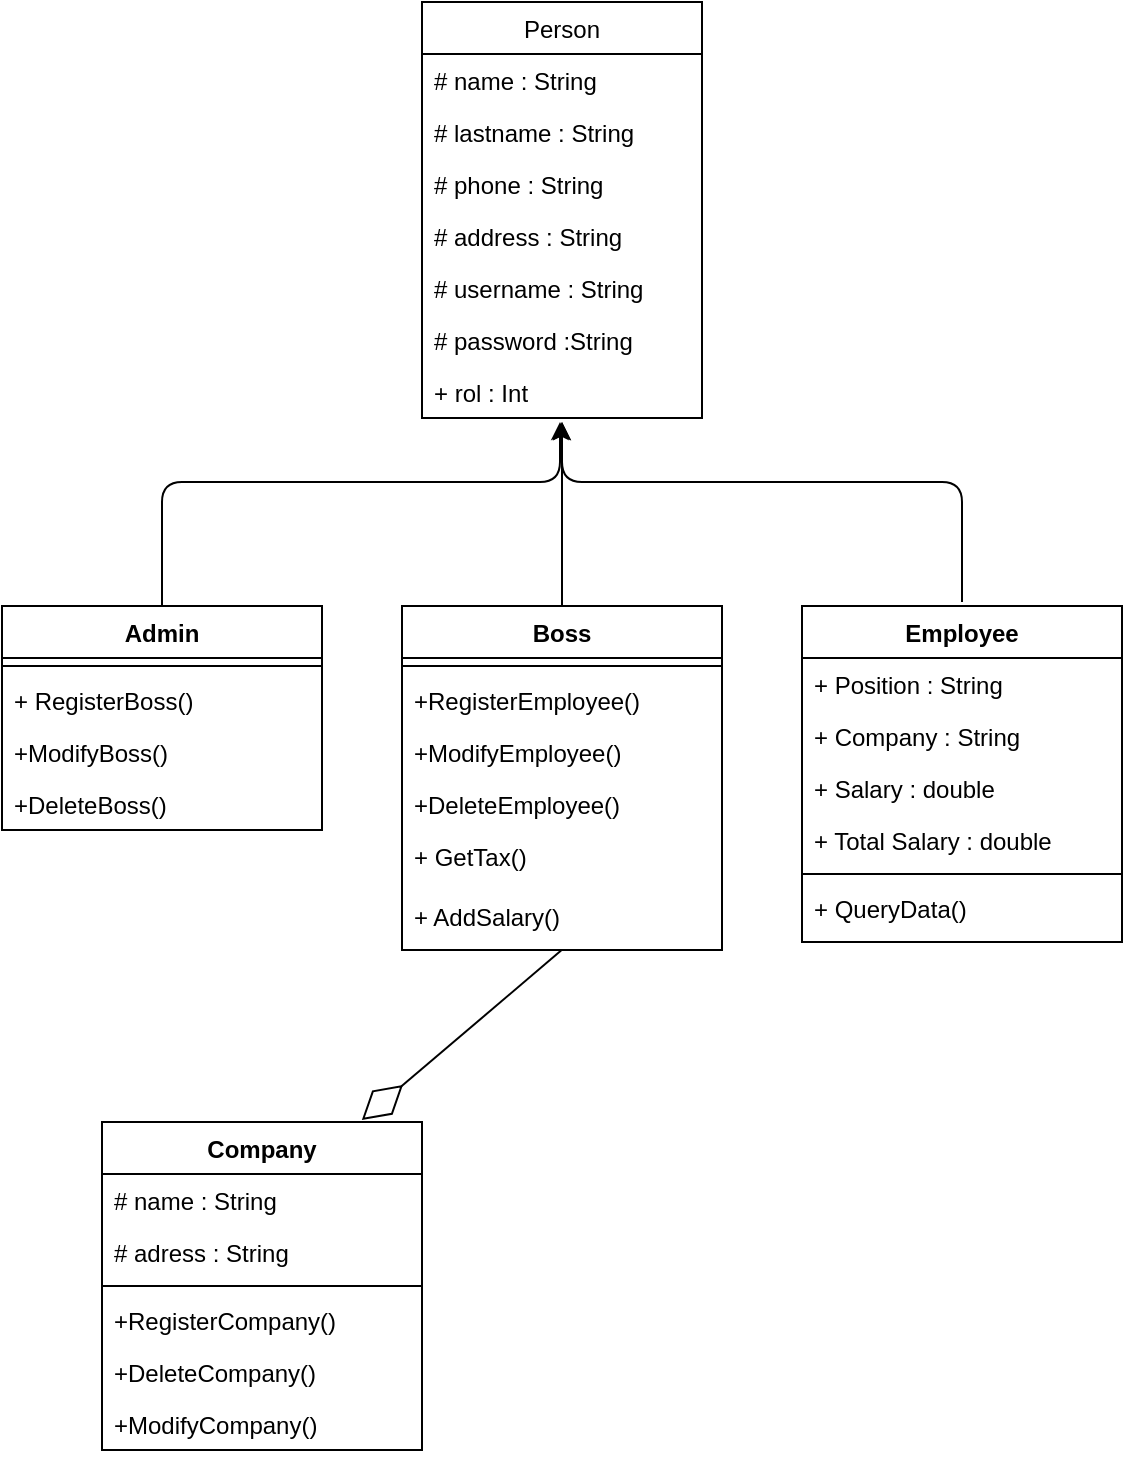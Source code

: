 <mxfile>
    <diagram id="NzO23G5btkiHiPuTZO9-" name="Página-1">
        <mxGraphModel dx="556" dy="234" grid="1" gridSize="10" guides="1" tooltips="1" connect="1" arrows="1" fold="1" page="1" pageScale="1" pageWidth="827" pageHeight="1169" math="0" shadow="0">
            <root>
                <mxCell id="0"/>
                <mxCell id="1" parent="0"/>
                <mxCell id="11" value="Person" style="swimlane;fontStyle=0;childLayout=stackLayout;horizontal=1;startSize=26;fillColor=none;horizontalStack=0;resizeParent=1;resizeParentMax=0;resizeLast=0;collapsible=1;marginBottom=0;" parent="1" vertex="1">
                    <mxGeometry x="290" y="20" width="140" height="208" as="geometry"/>
                </mxCell>
                <mxCell id="12" value="# name : String" style="text;strokeColor=none;fillColor=none;align=left;verticalAlign=top;spacingLeft=4;spacingRight=4;overflow=hidden;rotatable=0;points=[[0,0.5],[1,0.5]];portConstraint=eastwest;" parent="11" vertex="1">
                    <mxGeometry y="26" width="140" height="26" as="geometry"/>
                </mxCell>
                <mxCell id="13" value="# lastname : String" style="text;strokeColor=none;fillColor=none;align=left;verticalAlign=top;spacingLeft=4;spacingRight=4;overflow=hidden;rotatable=0;points=[[0,0.5],[1,0.5]];portConstraint=eastwest;" parent="11" vertex="1">
                    <mxGeometry y="52" width="140" height="26" as="geometry"/>
                </mxCell>
                <mxCell id="14" value="# phone : String" style="text;strokeColor=none;fillColor=none;align=left;verticalAlign=top;spacingLeft=4;spacingRight=4;overflow=hidden;rotatable=0;points=[[0,0.5],[1,0.5]];portConstraint=eastwest;" parent="11" vertex="1">
                    <mxGeometry y="78" width="140" height="26" as="geometry"/>
                </mxCell>
                <mxCell id="15" value="# address : String&#10;" style="text;strokeColor=none;fillColor=none;align=left;verticalAlign=top;spacingLeft=4;spacingRight=4;overflow=hidden;rotatable=0;points=[[0,0.5],[1,0.5]];portConstraint=eastwest;" parent="11" vertex="1">
                    <mxGeometry y="104" width="140" height="26" as="geometry"/>
                </mxCell>
                <mxCell id="16" value="# username : String" style="text;strokeColor=none;fillColor=none;align=left;verticalAlign=top;spacingLeft=4;spacingRight=4;overflow=hidden;rotatable=0;points=[[0,0.5],[1,0.5]];portConstraint=eastwest;" parent="11" vertex="1">
                    <mxGeometry y="130" width="140" height="26" as="geometry"/>
                </mxCell>
                <mxCell id="17" value="# password :String" style="text;strokeColor=none;fillColor=none;align=left;verticalAlign=top;spacingLeft=4;spacingRight=4;overflow=hidden;rotatable=0;points=[[0,0.5],[1,0.5]];portConstraint=eastwest;" parent="11" vertex="1">
                    <mxGeometry y="156" width="140" height="26" as="geometry"/>
                </mxCell>
                <mxCell id="51" value="+ rol : Int" style="text;strokeColor=none;fillColor=none;align=left;verticalAlign=top;spacingLeft=4;spacingRight=4;overflow=hidden;rotatable=0;points=[[0,0.5],[1,0.5]];portConstraint=eastwest;" parent="11" vertex="1">
                    <mxGeometry y="182" width="140" height="26" as="geometry"/>
                </mxCell>
                <mxCell id="3nnbYt0wM5I6aopVOdkv-41" style="edgeStyle=none;html=1;" parent="1" source="18" edge="1">
                    <mxGeometry relative="1" as="geometry">
                        <mxPoint x="359" y="230" as="targetPoint"/>
                        <Array as="points">
                            <mxPoint x="160" y="260"/>
                            <mxPoint x="359" y="260"/>
                        </Array>
                    </mxGeometry>
                </mxCell>
                <mxCell id="18" value="Admin&#10;" style="swimlane;fontStyle=1;align=center;verticalAlign=top;childLayout=stackLayout;horizontal=1;startSize=26;horizontalStack=0;resizeParent=1;resizeParentMax=0;resizeLast=0;collapsible=1;marginBottom=0;" parent="1" vertex="1">
                    <mxGeometry x="80" y="322" width="160" height="112" as="geometry"/>
                </mxCell>
                <mxCell id="20" value="" style="line;strokeWidth=1;fillColor=none;align=left;verticalAlign=middle;spacingTop=-1;spacingLeft=3;spacingRight=3;rotatable=0;labelPosition=right;points=[];portConstraint=eastwest;" parent="18" vertex="1">
                    <mxGeometry y="26" width="160" height="8" as="geometry"/>
                </mxCell>
                <mxCell id="21" value="+ RegisterBoss()" style="text;strokeColor=none;fillColor=none;align=left;verticalAlign=top;spacingLeft=4;spacingRight=4;overflow=hidden;rotatable=0;points=[[0,0.5],[1,0.5]];portConstraint=eastwest;" parent="18" vertex="1">
                    <mxGeometry y="34" width="160" height="26" as="geometry"/>
                </mxCell>
                <mxCell id="53" value="+ModifyBoss()" style="text;strokeColor=none;fillColor=none;align=left;verticalAlign=top;spacingLeft=4;spacingRight=4;overflow=hidden;rotatable=0;points=[[0,0.5],[1,0.5]];portConstraint=eastwest;" parent="18" vertex="1">
                    <mxGeometry y="60" width="160" height="26" as="geometry"/>
                </mxCell>
                <mxCell id="54" value="+DeleteBoss()" style="text;strokeColor=none;fillColor=none;align=left;verticalAlign=top;spacingLeft=4;spacingRight=4;overflow=hidden;rotatable=0;points=[[0,0.5],[1,0.5]];portConstraint=eastwest;" parent="18" vertex="1">
                    <mxGeometry y="86" width="160" height="26" as="geometry"/>
                </mxCell>
                <mxCell id="50" style="edgeStyle=none;html=1;" parent="1" source="22" edge="1">
                    <mxGeometry relative="1" as="geometry">
                        <mxPoint x="360" y="230" as="targetPoint"/>
                    </mxGeometry>
                </mxCell>
                <mxCell id="22" value="Boss" style="swimlane;fontStyle=1;align=center;verticalAlign=top;childLayout=stackLayout;horizontal=1;startSize=26;horizontalStack=0;resizeParent=1;resizeParentMax=0;resizeLast=0;collapsible=1;marginBottom=0;" parent="1" vertex="1">
                    <mxGeometry x="280" y="322" width="160" height="172" as="geometry"/>
                </mxCell>
                <mxCell id="24" value="" style="line;strokeWidth=1;fillColor=none;align=left;verticalAlign=middle;spacingTop=-1;spacingLeft=3;spacingRight=3;rotatable=0;labelPosition=right;points=[];portConstraint=eastwest;" parent="22" vertex="1">
                    <mxGeometry y="26" width="160" height="8" as="geometry"/>
                </mxCell>
                <mxCell id="29" value="+RegisterEmployee()" style="text;strokeColor=none;fillColor=none;align=left;verticalAlign=top;spacingLeft=4;spacingRight=4;overflow=hidden;rotatable=0;points=[[0,0.5],[1,0.5]];portConstraint=eastwest;" parent="22" vertex="1">
                    <mxGeometry y="34" width="160" height="26" as="geometry"/>
                </mxCell>
                <mxCell id="25" value="+ModifyEmployee()" style="text;strokeColor=none;fillColor=none;align=left;verticalAlign=top;spacingLeft=4;spacingRight=4;overflow=hidden;rotatable=0;points=[[0,0.5],[1,0.5]];portConstraint=eastwest;" parent="22" vertex="1">
                    <mxGeometry y="60" width="160" height="26" as="geometry"/>
                </mxCell>
                <mxCell id="55" value="+DeleteEmployee()" style="text;strokeColor=none;fillColor=none;align=left;verticalAlign=top;spacingLeft=4;spacingRight=4;overflow=hidden;rotatable=0;points=[[0,0.5],[1,0.5]];portConstraint=eastwest;" parent="22" vertex="1">
                    <mxGeometry y="86" width="160" height="26" as="geometry"/>
                </mxCell>
                <mxCell id="VblRovn50gWOkPnGwI0h-67" value="+ GetTax()" style="text;strokeColor=none;fillColor=none;align=left;verticalAlign=top;spacingLeft=4;spacingRight=4;overflow=hidden;rotatable=0;points=[[0,0.5],[1,0.5]];portConstraint=eastwest;" parent="22" vertex="1">
                    <mxGeometry y="112" width="160" height="30" as="geometry"/>
                </mxCell>
                <mxCell id="VblRovn50gWOkPnGwI0h-66" value="+ AddSalary()&#10;" style="text;strokeColor=none;fillColor=none;align=left;verticalAlign=top;spacingLeft=4;spacingRight=4;overflow=hidden;rotatable=0;points=[[0,0.5],[1,0.5]];portConstraint=eastwest;" parent="22" vertex="1">
                    <mxGeometry y="142" width="160" height="30" as="geometry"/>
                </mxCell>
                <mxCell id="45" style="edgeStyle=none;html=1;" parent="1" edge="1">
                    <mxGeometry relative="1" as="geometry">
                        <Array as="points">
                            <mxPoint x="560" y="260"/>
                            <mxPoint x="360" y="260"/>
                        </Array>
                        <mxPoint x="360" y="230" as="targetPoint"/>
                        <mxPoint x="560" y="320" as="sourcePoint"/>
                    </mxGeometry>
                </mxCell>
                <mxCell id="26" value="Employee" style="swimlane;fontStyle=1;align=center;verticalAlign=top;childLayout=stackLayout;horizontal=1;startSize=26;horizontalStack=0;resizeParent=1;resizeParentMax=0;resizeLast=0;collapsible=1;marginBottom=0;" parent="1" vertex="1">
                    <mxGeometry x="480" y="322" width="160" height="168" as="geometry"/>
                </mxCell>
                <mxCell id="27" value="+ Position : String" style="text;strokeColor=none;fillColor=none;align=left;verticalAlign=top;spacingLeft=4;spacingRight=4;overflow=hidden;rotatable=0;points=[[0,0.5],[1,0.5]];portConstraint=eastwest;" parent="26" vertex="1">
                    <mxGeometry y="26" width="160" height="26" as="geometry"/>
                </mxCell>
                <mxCell id="37" value="+ Company : String" style="text;strokeColor=none;fillColor=none;align=left;verticalAlign=top;spacingLeft=4;spacingRight=4;overflow=hidden;rotatable=0;points=[[0,0.5],[1,0.5]];portConstraint=eastwest;" parent="26" vertex="1">
                    <mxGeometry y="52" width="160" height="26" as="geometry"/>
                </mxCell>
                <mxCell id="3nnbYt0wM5I6aopVOdkv-55" value="+ Salary : double" style="text;strokeColor=none;fillColor=none;align=left;verticalAlign=top;spacingLeft=4;spacingRight=4;overflow=hidden;rotatable=0;points=[[0,0.5],[1,0.5]];portConstraint=eastwest;" parent="26" vertex="1">
                    <mxGeometry y="78" width="160" height="26" as="geometry"/>
                </mxCell>
                <mxCell id="3nnbYt0wM5I6aopVOdkv-56" value="+ Total Salary : double&#10;" style="text;strokeColor=none;fillColor=none;align=left;verticalAlign=top;spacingLeft=4;spacingRight=4;overflow=hidden;rotatable=0;points=[[0,0.5],[1,0.5]];portConstraint=eastwest;" parent="26" vertex="1">
                    <mxGeometry y="104" width="160" height="26" as="geometry"/>
                </mxCell>
                <mxCell id="28" value="" style="line;strokeWidth=1;fillColor=none;align=left;verticalAlign=middle;spacingTop=-1;spacingLeft=3;spacingRight=3;rotatable=0;labelPosition=right;points=[];portConstraint=eastwest;" parent="26" vertex="1">
                    <mxGeometry y="130" width="160" height="8" as="geometry"/>
                </mxCell>
                <mxCell id="52" value="+ QueryData()&#10;" style="text;strokeColor=none;fillColor=none;align=left;verticalAlign=top;spacingLeft=4;spacingRight=4;overflow=hidden;rotatable=0;points=[[0,0.5],[1,0.5]];portConstraint=eastwest;" parent="26" vertex="1">
                    <mxGeometry y="138" width="160" height="30" as="geometry"/>
                </mxCell>
                <mxCell id="56" value="Company" style="swimlane;fontStyle=1;align=center;verticalAlign=top;childLayout=stackLayout;horizontal=1;startSize=26;horizontalStack=0;resizeParent=1;resizeParentMax=0;resizeLast=0;collapsible=1;marginBottom=0;" parent="1" vertex="1">
                    <mxGeometry x="130" y="580" width="160" height="164" as="geometry"/>
                </mxCell>
                <mxCell id="61" value="# name : String" style="text;strokeColor=none;fillColor=none;align=left;verticalAlign=top;spacingLeft=4;spacingRight=4;overflow=hidden;rotatable=0;points=[[0,0.5],[1,0.5]];portConstraint=eastwest;" parent="56" vertex="1">
                    <mxGeometry y="26" width="160" height="26" as="geometry"/>
                </mxCell>
                <mxCell id="63" value="# adress : String" style="text;strokeColor=none;fillColor=none;align=left;verticalAlign=top;spacingLeft=4;spacingRight=4;overflow=hidden;rotatable=0;points=[[0,0.5],[1,0.5]];portConstraint=eastwest;" parent="56" vertex="1">
                    <mxGeometry y="52" width="160" height="26" as="geometry"/>
                </mxCell>
                <mxCell id="58" value="" style="line;strokeWidth=1;fillColor=none;align=left;verticalAlign=middle;spacingTop=-1;spacingLeft=3;spacingRight=3;rotatable=0;labelPosition=right;points=[];portConstraint=eastwest;" parent="56" vertex="1">
                    <mxGeometry y="78" width="160" height="8" as="geometry"/>
                </mxCell>
                <mxCell id="64" value="+RegisterCompany()" style="text;strokeColor=none;fillColor=none;align=left;verticalAlign=top;spacingLeft=4;spacingRight=4;overflow=hidden;rotatable=0;points=[[0,0.5],[1,0.5]];portConstraint=eastwest;" parent="56" vertex="1">
                    <mxGeometry y="86" width="160" height="26" as="geometry"/>
                </mxCell>
                <mxCell id="66" value="+DeleteCompany()" style="text;strokeColor=none;fillColor=none;align=left;verticalAlign=top;spacingLeft=4;spacingRight=4;overflow=hidden;rotatable=0;points=[[0,0.5],[1,0.5]];portConstraint=eastwest;" parent="56" vertex="1">
                    <mxGeometry y="112" width="160" height="26" as="geometry"/>
                </mxCell>
                <mxCell id="65" value="+ModifyCompany()" style="text;strokeColor=none;fillColor=none;align=left;verticalAlign=top;spacingLeft=4;spacingRight=4;overflow=hidden;rotatable=0;points=[[0,0.5],[1,0.5]];portConstraint=eastwest;" parent="56" vertex="1">
                    <mxGeometry y="138" width="160" height="26" as="geometry"/>
                </mxCell>
                <mxCell id="60" value="" style="endArrow=diamondThin;endFill=0;endSize=24;html=1;exitX=0.499;exitY=1.001;exitDx=0;exitDy=0;exitPerimeter=0;entryX=0.812;entryY=-0.006;entryDx=0;entryDy=0;entryPerimeter=0;" parent="1" source="VblRovn50gWOkPnGwI0h-66" target="56" edge="1">
                    <mxGeometry width="160" relative="1" as="geometry">
                        <mxPoint x="330" y="600" as="sourcePoint"/>
                        <mxPoint x="250" y="540" as="targetPoint"/>
                    </mxGeometry>
                </mxCell>
            </root>
        </mxGraphModel>
    </diagram>
    <diagram id="7fle8hEk95ocYPbdll1H" name="Página-2">
        <mxGraphModel dx="556" dy="234" grid="1" gridSize="10" guides="1" tooltips="1" connect="1" arrows="1" fold="1" page="1" pageScale="1" pageWidth="827" pageHeight="1169" math="0" shadow="0">
            <root>
                <mxCell id="nxXbQxOw9oa9xrvu3MUX-0"/>
                <mxCell id="nxXbQxOw9oa9xrvu3MUX-1" parent="nxXbQxOw9oa9xrvu3MUX-0"/>
                <mxCell id="qMTqW4sEs_KL41nD2hUk-9" style="edgeStyle=none;html=1;entryX=0;entryY=0.5;entryDx=0;entryDy=0;" parent="nxXbQxOw9oa9xrvu3MUX-1" source="ymqUc1xTzPz8DuNxci5a-9" target="ymqUc1xTzPz8DuNxci5a-41" edge="1">
                    <mxGeometry relative="1" as="geometry"/>
                </mxCell>
                <mxCell id="ymqUc1xTzPz8DuNxci5a-9" value="Admin&#10;" style="swimlane;fontStyle=1;align=center;verticalAlign=top;childLayout=stackLayout;horizontal=1;startSize=26;horizontalStack=0;resizeParent=1;resizeParentMax=0;resizeLast=0;collapsible=1;marginBottom=0;" parent="nxXbQxOw9oa9xrvu3MUX-1" vertex="1">
                    <mxGeometry x="170" y="150" width="160" height="104" as="geometry"/>
                </mxCell>
                <mxCell id="ymqUc1xTzPz8DuNxci5a-11" value="+ RegisterBoss()" style="text;strokeColor=none;fillColor=none;align=left;verticalAlign=top;spacingLeft=4;spacingRight=4;overflow=hidden;rotatable=0;points=[[0,0.5],[1,0.5]];portConstraint=eastwest;" parent="ymqUc1xTzPz8DuNxci5a-9" vertex="1">
                    <mxGeometry y="26" width="160" height="26" as="geometry"/>
                </mxCell>
                <mxCell id="ymqUc1xTzPz8DuNxci5a-12" value="+ ModifyBoss()" style="text;strokeColor=none;fillColor=none;align=left;verticalAlign=top;spacingLeft=4;spacingRight=4;overflow=hidden;rotatable=0;points=[[0,0.5],[1,0.5]];portConstraint=eastwest;" parent="ymqUc1xTzPz8DuNxci5a-9" vertex="1">
                    <mxGeometry y="52" width="160" height="26" as="geometry"/>
                </mxCell>
                <mxCell id="ymqUc1xTzPz8DuNxci5a-13" value="+ DeleteBoss()" style="text;strokeColor=none;fillColor=none;align=left;verticalAlign=top;spacingLeft=4;spacingRight=4;overflow=hidden;rotatable=0;points=[[0,0.5],[1,0.5]];portConstraint=eastwest;" parent="ymqUc1xTzPz8DuNxci5a-9" vertex="1">
                    <mxGeometry y="78" width="160" height="26" as="geometry"/>
                </mxCell>
                <mxCell id="ymqUc1xTzPz8DuNxci5a-48" style="edgeStyle=none;html=1;entryX=0.5;entryY=0;entryDx=0;entryDy=0;exitX=-0.031;exitY=0;exitDx=0;exitDy=0;exitPerimeter=0;" parent="ymqUc1xTzPz8DuNxci5a-9" source="ymqUc1xTzPz8DuNxci5a-12" target="ymqUc1xTzPz8DuNxci5a-9" edge="1">
                    <mxGeometry relative="1" as="geometry">
                        <mxPoint x="80" y="-60" as="targetPoint"/>
                        <Array as="points">
                            <mxPoint x="-50" y="52"/>
                            <mxPoint x="-50" y="-50"/>
                            <mxPoint x="80" y="-50"/>
                        </Array>
                    </mxGeometry>
                </mxCell>
                <mxCell id="ymqUc1xTzPz8DuNxci5a-15" value="Boss" style="swimlane;fontStyle=1;align=center;verticalAlign=top;childLayout=stackLayout;horizontal=1;startSize=26;horizontalStack=0;resizeParent=1;resizeParentMax=0;resizeLast=0;collapsible=1;marginBottom=0;" parent="nxXbQxOw9oa9xrvu3MUX-1" vertex="1">
                    <mxGeometry x="510" y="33" width="160" height="268" as="geometry"/>
                </mxCell>
                <mxCell id="ymqUc1xTzPz8DuNxci5a-38" value="# name : String" style="text;strokeColor=none;fillColor=none;align=left;verticalAlign=top;spacingLeft=4;spacingRight=4;overflow=hidden;rotatable=0;points=[[0,0.5],[1,0.5]];portConstraint=eastwest;" parent="ymqUc1xTzPz8DuNxci5a-15" vertex="1">
                    <mxGeometry y="26" width="160" height="26" as="geometry"/>
                </mxCell>
                <mxCell id="ymqUc1xTzPz8DuNxci5a-39" value="# lastname : String" style="text;strokeColor=none;fillColor=none;align=left;verticalAlign=top;spacingLeft=4;spacingRight=4;overflow=hidden;rotatable=0;points=[[0,0.5],[1,0.5]];portConstraint=eastwest;" parent="ymqUc1xTzPz8DuNxci5a-15" vertex="1">
                    <mxGeometry y="52" width="160" height="26" as="geometry"/>
                </mxCell>
                <mxCell id="ymqUc1xTzPz8DuNxci5a-40" value="# phone : String" style="text;strokeColor=none;fillColor=none;align=left;verticalAlign=top;spacingLeft=4;spacingRight=4;overflow=hidden;rotatable=0;points=[[0,0.5],[1,0.5]];portConstraint=eastwest;" parent="ymqUc1xTzPz8DuNxci5a-15" vertex="1">
                    <mxGeometry y="78" width="160" height="26" as="geometry"/>
                </mxCell>
                <mxCell id="ymqUc1xTzPz8DuNxci5a-42" value="# username : String" style="text;strokeColor=none;fillColor=none;align=left;verticalAlign=top;spacingLeft=4;spacingRight=4;overflow=hidden;rotatable=0;points=[[0,0.5],[1,0.5]];portConstraint=eastwest;" parent="ymqUc1xTzPz8DuNxci5a-15" vertex="1">
                    <mxGeometry y="104" width="160" height="26" as="geometry"/>
                </mxCell>
                <mxCell id="ymqUc1xTzPz8DuNxci5a-43" value="# password :String" style="text;strokeColor=none;fillColor=none;align=left;verticalAlign=top;spacingLeft=4;spacingRight=4;overflow=hidden;rotatable=0;points=[[0,0.5],[1,0.5]];portConstraint=eastwest;" parent="ymqUc1xTzPz8DuNxci5a-15" vertex="1">
                    <mxGeometry y="130" width="160" height="26" as="geometry"/>
                </mxCell>
                <mxCell id="ymqUc1xTzPz8DuNxci5a-41" value="# address : String&#10;" style="text;strokeColor=none;fillColor=none;align=left;verticalAlign=top;spacingLeft=4;spacingRight=4;overflow=hidden;rotatable=0;points=[[0,0.5],[1,0.5]];portConstraint=eastwest;" parent="ymqUc1xTzPz8DuNxci5a-15" vertex="1">
                    <mxGeometry y="156" width="160" height="26" as="geometry"/>
                </mxCell>
                <mxCell id="ymqUc1xTzPz8DuNxci5a-16" value="" style="line;strokeWidth=1;fillColor=none;align=left;verticalAlign=middle;spacingTop=-1;spacingLeft=3;spacingRight=3;rotatable=0;labelPosition=right;points=[];portConstraint=eastwest;" parent="ymqUc1xTzPz8DuNxci5a-15" vertex="1">
                    <mxGeometry y="182" width="160" height="8" as="geometry"/>
                </mxCell>
                <mxCell id="ymqUc1xTzPz8DuNxci5a-17" value="+RegisterEmployee()" style="text;strokeColor=none;fillColor=none;align=left;verticalAlign=top;spacingLeft=4;spacingRight=4;overflow=hidden;rotatable=0;points=[[0,0.5],[1,0.5]];portConstraint=eastwest;" parent="ymqUc1xTzPz8DuNxci5a-15" vertex="1">
                    <mxGeometry y="190" width="160" height="26" as="geometry"/>
                </mxCell>
                <mxCell id="ymqUc1xTzPz8DuNxci5a-18" value="+ModifyEmployee()" style="text;strokeColor=none;fillColor=none;align=left;verticalAlign=top;spacingLeft=4;spacingRight=4;overflow=hidden;rotatable=0;points=[[0,0.5],[1,0.5]];portConstraint=eastwest;" parent="ymqUc1xTzPz8DuNxci5a-15" vertex="1">
                    <mxGeometry y="216" width="160" height="26" as="geometry"/>
                </mxCell>
                <mxCell id="ymqUc1xTzPz8DuNxci5a-19" value="+DeleteEmployee()" style="text;strokeColor=none;fillColor=none;align=left;verticalAlign=top;spacingLeft=4;spacingRight=4;overflow=hidden;rotatable=0;points=[[0,0.5],[1,0.5]];portConstraint=eastwest;" parent="ymqUc1xTzPz8DuNxci5a-15" vertex="1">
                    <mxGeometry y="242" width="160" height="26" as="geometry"/>
                </mxCell>
                <mxCell id="ymqUc1xTzPz8DuNxci5a-23" value="Employee" style="swimlane;fontStyle=1;align=center;verticalAlign=top;childLayout=stackLayout;horizontal=1;startSize=26;horizontalStack=0;resizeParent=1;resizeParentMax=0;resizeLast=0;collapsible=1;marginBottom=0;" parent="nxXbQxOw9oa9xrvu3MUX-1" vertex="1">
                    <mxGeometry x="920" y="220" width="160" height="298" as="geometry"/>
                </mxCell>
                <mxCell id="ymqUc1xTzPz8DuNxci5a-1" value="# name : String" style="text;strokeColor=none;fillColor=none;align=left;verticalAlign=top;spacingLeft=4;spacingRight=4;overflow=hidden;rotatable=0;points=[[0,0.5],[1,0.5]];portConstraint=eastwest;" parent="ymqUc1xTzPz8DuNxci5a-23" vertex="1">
                    <mxGeometry y="26" width="160" height="26" as="geometry"/>
                </mxCell>
                <mxCell id="ymqUc1xTzPz8DuNxci5a-2" value="# lastname : String" style="text;strokeColor=none;fillColor=none;align=left;verticalAlign=top;spacingLeft=4;spacingRight=4;overflow=hidden;rotatable=0;points=[[0,0.5],[1,0.5]];portConstraint=eastwest;" parent="ymqUc1xTzPz8DuNxci5a-23" vertex="1">
                    <mxGeometry y="52" width="160" height="26" as="geometry"/>
                </mxCell>
                <mxCell id="ymqUc1xTzPz8DuNxci5a-3" value="# phone : String" style="text;strokeColor=none;fillColor=none;align=left;verticalAlign=top;spacingLeft=4;spacingRight=4;overflow=hidden;rotatable=0;points=[[0,0.5],[1,0.5]];portConstraint=eastwest;" parent="ymqUc1xTzPz8DuNxci5a-23" vertex="1">
                    <mxGeometry y="78" width="160" height="26" as="geometry"/>
                </mxCell>
                <mxCell id="ymqUc1xTzPz8DuNxci5a-6" value="# password :String" style="text;strokeColor=none;fillColor=none;align=left;verticalAlign=top;spacingLeft=4;spacingRight=4;overflow=hidden;rotatable=0;points=[[0,0.5],[1,0.5]];portConstraint=eastwest;" parent="ymqUc1xTzPz8DuNxci5a-23" vertex="1">
                    <mxGeometry y="104" width="160" height="26" as="geometry"/>
                </mxCell>
                <mxCell id="ymqUc1xTzPz8DuNxci5a-5" value="# username : String" style="text;strokeColor=none;fillColor=none;align=left;verticalAlign=top;spacingLeft=4;spacingRight=4;overflow=hidden;rotatable=0;points=[[0,0.5],[1,0.5]];portConstraint=eastwest;" parent="ymqUc1xTzPz8DuNxci5a-23" vertex="1">
                    <mxGeometry y="130" width="160" height="26" as="geometry"/>
                </mxCell>
                <mxCell id="ymqUc1xTzPz8DuNxci5a-4" value="# address : String&#10;" style="text;strokeColor=none;fillColor=none;align=left;verticalAlign=top;spacingLeft=4;spacingRight=4;overflow=hidden;rotatable=0;points=[[0,0.5],[1,0.5]];portConstraint=eastwest;" parent="ymqUc1xTzPz8DuNxci5a-23" vertex="1">
                    <mxGeometry y="156" width="160" height="26" as="geometry"/>
                </mxCell>
                <mxCell id="ymqUc1xTzPz8DuNxci5a-24" value="+ Position : String" style="text;strokeColor=none;fillColor=none;align=left;verticalAlign=top;spacingLeft=4;spacingRight=4;overflow=hidden;rotatable=0;points=[[0,0.5],[1,0.5]];portConstraint=eastwest;" parent="ymqUc1xTzPz8DuNxci5a-23" vertex="1">
                    <mxGeometry y="182" width="160" height="26" as="geometry"/>
                </mxCell>
                <mxCell id="ymqUc1xTzPz8DuNxci5a-25" value="+ Company : String" style="text;strokeColor=none;fillColor=none;align=left;verticalAlign=top;spacingLeft=4;spacingRight=4;overflow=hidden;rotatable=0;points=[[0,0.5],[1,0.5]];portConstraint=eastwest;" parent="ymqUc1xTzPz8DuNxci5a-23" vertex="1">
                    <mxGeometry y="208" width="160" height="26" as="geometry"/>
                </mxCell>
                <mxCell id="ymqUc1xTzPz8DuNxci5a-26" value="+ Salary : double" style="text;strokeColor=none;fillColor=none;align=left;verticalAlign=top;spacingLeft=4;spacingRight=4;overflow=hidden;rotatable=0;points=[[0,0.5],[1,0.5]];portConstraint=eastwest;" parent="ymqUc1xTzPz8DuNxci5a-23" vertex="1">
                    <mxGeometry y="234" width="160" height="26" as="geometry"/>
                </mxCell>
                <mxCell id="ymqUc1xTzPz8DuNxci5a-28" value="" style="line;strokeWidth=1;fillColor=none;align=left;verticalAlign=middle;spacingTop=-1;spacingLeft=3;spacingRight=3;rotatable=0;labelPosition=right;points=[];portConstraint=eastwest;" parent="ymqUc1xTzPz8DuNxci5a-23" vertex="1">
                    <mxGeometry y="260" width="160" height="8" as="geometry"/>
                </mxCell>
                <mxCell id="ymqUc1xTzPz8DuNxci5a-29" value="+ QueryData()&#10;" style="text;strokeColor=none;fillColor=none;align=left;verticalAlign=top;spacingLeft=4;spacingRight=4;overflow=hidden;rotatable=0;points=[[0,0.5],[1,0.5]];portConstraint=eastwest;" parent="ymqUc1xTzPz8DuNxci5a-23" vertex="1">
                    <mxGeometry y="268" width="160" height="30" as="geometry"/>
                </mxCell>
                <mxCell id="ymqUc1xTzPz8DuNxci5a-30" value="Company" style="swimlane;fontStyle=1;align=center;verticalAlign=top;childLayout=stackLayout;horizontal=1;startSize=26;horizontalStack=0;resizeParent=1;resizeParentMax=0;resizeLast=0;collapsible=1;marginBottom=0;" parent="nxXbQxOw9oa9xrvu3MUX-1" vertex="1">
                    <mxGeometry x="920" y="33" width="160" height="164" as="geometry"/>
                </mxCell>
                <mxCell id="ymqUc1xTzPz8DuNxci5a-31" value="# name : String" style="text;strokeColor=none;fillColor=none;align=left;verticalAlign=top;spacingLeft=4;spacingRight=4;overflow=hidden;rotatable=0;points=[[0,0.5],[1,0.5]];portConstraint=eastwest;" parent="ymqUc1xTzPz8DuNxci5a-30" vertex="1">
                    <mxGeometry y="26" width="160" height="26" as="geometry"/>
                </mxCell>
                <mxCell id="ymqUc1xTzPz8DuNxci5a-32" value="# adress : String" style="text;strokeColor=none;fillColor=none;align=left;verticalAlign=top;spacingLeft=4;spacingRight=4;overflow=hidden;rotatable=0;points=[[0,0.5],[1,0.5]];portConstraint=eastwest;" parent="ymqUc1xTzPz8DuNxci5a-30" vertex="1">
                    <mxGeometry y="52" width="160" height="26" as="geometry"/>
                </mxCell>
                <mxCell id="ymqUc1xTzPz8DuNxci5a-33" value="" style="line;strokeWidth=1;fillColor=none;align=left;verticalAlign=middle;spacingTop=-1;spacingLeft=3;spacingRight=3;rotatable=0;labelPosition=right;points=[];portConstraint=eastwest;" parent="ymqUc1xTzPz8DuNxci5a-30" vertex="1">
                    <mxGeometry y="78" width="160" height="8" as="geometry"/>
                </mxCell>
                <mxCell id="ymqUc1xTzPz8DuNxci5a-34" value="+RegisterCompany()" style="text;strokeColor=none;fillColor=none;align=left;verticalAlign=top;spacingLeft=4;spacingRight=4;overflow=hidden;rotatable=0;points=[[0,0.5],[1,0.5]];portConstraint=eastwest;" parent="ymqUc1xTzPz8DuNxci5a-30" vertex="1">
                    <mxGeometry y="86" width="160" height="26" as="geometry"/>
                </mxCell>
                <mxCell id="ymqUc1xTzPz8DuNxci5a-35" value="+DeleteCompany()" style="text;strokeColor=none;fillColor=none;align=left;verticalAlign=top;spacingLeft=4;spacingRight=4;overflow=hidden;rotatable=0;points=[[0,0.5],[1,0.5]];portConstraint=eastwest;" parent="ymqUc1xTzPz8DuNxci5a-30" vertex="1">
                    <mxGeometry y="112" width="160" height="26" as="geometry"/>
                </mxCell>
                <mxCell id="ymqUc1xTzPz8DuNxci5a-36" value="+ModifyCompany()" style="text;strokeColor=none;fillColor=none;align=left;verticalAlign=top;spacingLeft=4;spacingRight=4;overflow=hidden;rotatable=0;points=[[0,0.5],[1,0.5]];portConstraint=eastwest;" parent="ymqUc1xTzPz8DuNxci5a-30" vertex="1">
                    <mxGeometry y="138" width="160" height="26" as="geometry"/>
                </mxCell>
                <mxCell id="ymqUc1xTzPz8DuNxci5a-37" value="" style="endArrow=diamondThin;endFill=0;endSize=24;html=1;exitX=1;exitY=0.5;exitDx=0;exitDy=0;entryX=0;entryY=0.5;entryDx=0;entryDy=0;" parent="nxXbQxOw9oa9xrvu3MUX-1" source="ymqUc1xTzPz8DuNxci5a-40" target="ymqUc1xTzPz8DuNxci5a-32" edge="1">
                    <mxGeometry width="160" relative="1" as="geometry">
                        <mxPoint x="540" y="311" as="sourcePoint"/>
                        <mxPoint x="460" y="251" as="targetPoint"/>
                    </mxGeometry>
                </mxCell>
                <mxCell id="nIEtr9vZc_v2mbFnaHNa-2" value="" style="endArrow=diamondThin;endFill=0;endSize=24;html=1;exitX=1;exitY=0.5;exitDx=0;exitDy=0;entryX=0;entryY=0.5;entryDx=0;entryDy=0;" parent="nxXbQxOw9oa9xrvu3MUX-1" source="ymqUc1xTzPz8DuNxci5a-41" target="ymqUc1xTzPz8DuNxci5a-6" edge="1">
                    <mxGeometry width="160" relative="1" as="geometry">
                        <mxPoint x="690" y="218.0" as="sourcePoint"/>
                        <mxPoint x="940" y="163.0" as="targetPoint"/>
                    </mxGeometry>
                </mxCell>
                <mxCell id="nIEtr9vZc_v2mbFnaHNa-9" value="Payroll" style="swimlane;fontStyle=1;align=center;verticalAlign=top;childLayout=stackLayout;horizontal=1;startSize=26;horizontalStack=0;resizeParent=1;resizeParentMax=0;resizeLast=0;collapsible=1;marginBottom=0;" parent="nxXbQxOw9oa9xrvu3MUX-1" vertex="1">
                    <mxGeometry x="560" y="440" width="160" height="52" as="geometry"/>
                </mxCell>
                <mxCell id="nIEtr9vZc_v2mbFnaHNa-12" value="+ CalculateTaxes()" style="text;strokeColor=none;fillColor=none;align=left;verticalAlign=top;spacingLeft=4;spacingRight=4;overflow=hidden;rotatable=0;points=[[0,0.5],[1,0.5]];portConstraint=eastwest;" parent="nIEtr9vZc_v2mbFnaHNa-9" vertex="1">
                    <mxGeometry y="26" width="160" height="26" as="geometry"/>
                </mxCell>
                <mxCell id="nIEtr9vZc_v2mbFnaHNa-17" style="edgeStyle=none;html=1;entryX=0.006;entryY=-0.038;entryDx=0;entryDy=0;entryPerimeter=0;" parent="nxXbQxOw9oa9xrvu3MUX-1" edge="1">
                    <mxGeometry relative="1" as="geometry">
                        <mxPoint x="920.96" y="479.012" as="targetPoint"/>
                        <mxPoint x="720" y="479.003" as="sourcePoint"/>
                    </mxGeometry>
                </mxCell>
                <mxCell id="RHuIv5uz8a6tM8abQpFx-0" value="" style="endArrow=diamondThin;endFill=0;endSize=24;html=1;exitX=0.525;exitY=1.077;exitDx=0;exitDy=0;entryX=0.544;entryY=0;entryDx=0;entryDy=0;exitPerimeter=0;entryPerimeter=0;" parent="nxXbQxOw9oa9xrvu3MUX-1" source="ymqUc1xTzPz8DuNxci5a-19" target="nIEtr9vZc_v2mbFnaHNa-9" edge="1">
                    <mxGeometry width="160" relative="1" as="geometry">
                        <mxPoint x="600" y="310" as="sourcePoint"/>
                        <mxPoint x="860" y="445" as="targetPoint"/>
                    </mxGeometry>
                </mxCell>
                <mxCell id="qMTqW4sEs_KL41nD2hUk-0" value="Create " style="text;align=center;fontStyle=1;verticalAlign=middle;spacingLeft=3;spacingRight=3;strokeColor=none;rotatable=0;points=[[0,0.5],[1,0.5]];portConstraint=eastwest;" parent="nxXbQxOw9oa9xrvu3MUX-1" vertex="1">
                    <mxGeometry x="380" y="171" width="80" height="26" as="geometry"/>
                </mxCell>
                <mxCell id="qMTqW4sEs_KL41nD2hUk-1" value="gives permission" style="text;align=center;fontStyle=1;verticalAlign=middle;spacingLeft=3;spacingRight=3;strokeColor=none;rotatable=0;points=[[0,0.5],[1,0.5]];portConstraint=eastwest;" parent="nxXbQxOw9oa9xrvu3MUX-1" vertex="1">
                    <mxGeometry x="365" y="210" width="110" height="26" as="geometry"/>
                </mxCell>
                <mxCell id="qMTqW4sEs_KL41nD2hUk-3" value=" to" style="text;align=center;fontStyle=1;verticalAlign=middle;spacingLeft=3;spacingRight=3;strokeColor=none;rotatable=0;points=[[0,0.5],[1,0.5]];portConstraint=eastwest;" parent="nxXbQxOw9oa9xrvu3MUX-1" vertex="1">
                    <mxGeometry x="770" y="450" width="80" height="26" as="geometry"/>
                </mxCell>
                <mxCell id="qMTqW4sEs_KL41nD2hUk-4" value="Assigns" style="text;align=center;fontStyle=1;verticalAlign=middle;spacingLeft=3;spacingRight=3;strokeColor=none;rotatable=0;points=[[0,0.5],[1,0.5]];portConstraint=eastwest;" parent="nxXbQxOw9oa9xrvu3MUX-1" vertex="1">
                    <mxGeometry x="610" y="340" width="80" height="26" as="geometry"/>
                </mxCell>
                <mxCell id="qMTqW4sEs_KL41nD2hUk-7" value="register" style="text;align=center;fontStyle=1;verticalAlign=middle;spacingLeft=3;spacingRight=3;strokeColor=none;rotatable=0;points=[[0,0.5],[1,0.5]];portConstraint=eastwest;" parent="nxXbQxOw9oa9xrvu3MUX-1" vertex="1">
                    <mxGeometry x="760" y="236" width="80" height="26" as="geometry"/>
                </mxCell>
                <mxCell id="qMTqW4sEs_KL41nD2hUk-8" value="register" style="text;align=center;fontStyle=1;verticalAlign=middle;spacingLeft=3;spacingRight=3;strokeColor=none;rotatable=0;points=[[0,0.5],[1,0.5]];portConstraint=eastwest;" parent="nxXbQxOw9oa9xrvu3MUX-1" vertex="1">
                    <mxGeometry x="760" y="80" width="80" height="26" as="geometry"/>
                </mxCell>
            </root>
        </mxGraphModel>
    </diagram>
</mxfile>